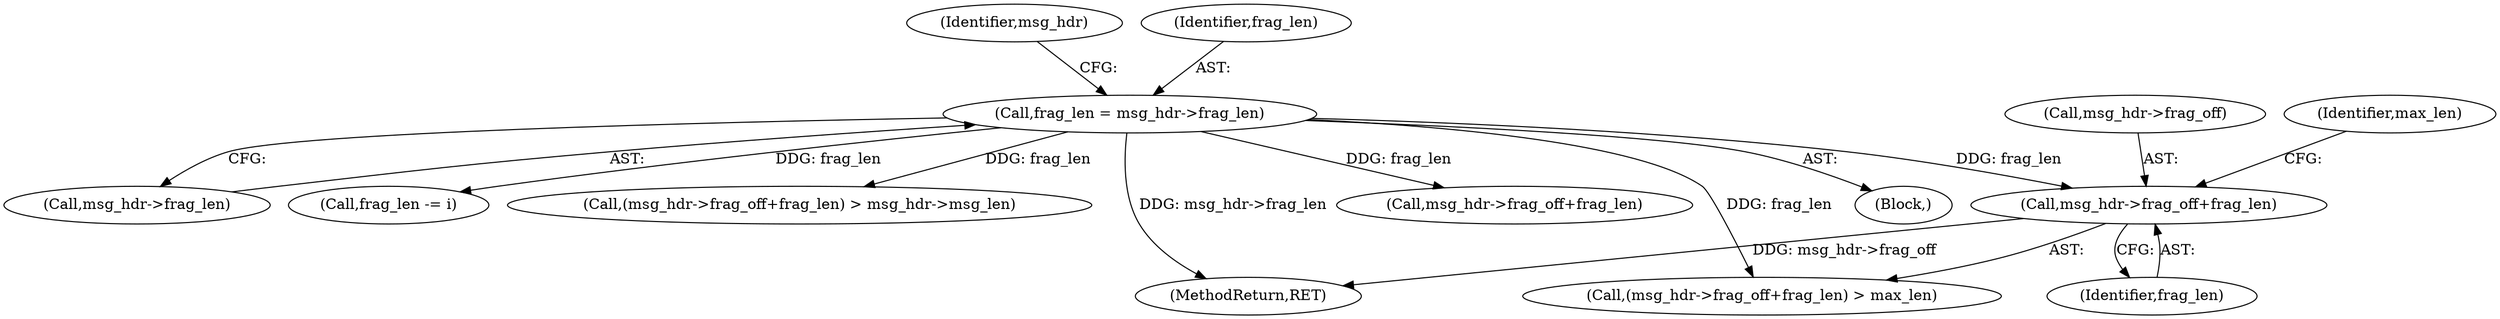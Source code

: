 digraph "0_openssl_1632ef744872edc2aa2a53d487d3e79c965a4ad3@pointer" {
"1000161" [label="(Call,msg_hdr->frag_off+frag_len)"];
"1000123" [label="(Call,frag_len = msg_hdr->frag_len)"];
"1000166" [label="(Identifier,max_len)"];
"1000162" [label="(Call,msg_hdr->frag_off)"];
"1000133" [label="(Identifier,msg_hdr)"];
"1000165" [label="(Identifier,frag_len)"];
"1000123" [label="(Call,frag_len = msg_hdr->frag_len)"];
"1000124" [label="(Identifier,frag_len)"];
"1000131" [label="(Call,msg_hdr->frag_off+frag_len)"];
"1000106" [label="(Block,)"];
"1000281" [label="(MethodReturn,RET)"];
"1000125" [label="(Call,msg_hdr->frag_len)"];
"1000278" [label="(Call,frag_len -= i)"];
"1000161" [label="(Call,msg_hdr->frag_off+frag_len)"];
"1000130" [label="(Call,(msg_hdr->frag_off+frag_len) > msg_hdr->msg_len)"];
"1000160" [label="(Call,(msg_hdr->frag_off+frag_len) > max_len)"];
"1000161" -> "1000160"  [label="AST: "];
"1000161" -> "1000165"  [label="CFG: "];
"1000162" -> "1000161"  [label="AST: "];
"1000165" -> "1000161"  [label="AST: "];
"1000166" -> "1000161"  [label="CFG: "];
"1000161" -> "1000281"  [label="DDG: msg_hdr->frag_off"];
"1000123" -> "1000161"  [label="DDG: frag_len"];
"1000123" -> "1000106"  [label="AST: "];
"1000123" -> "1000125"  [label="CFG: "];
"1000124" -> "1000123"  [label="AST: "];
"1000125" -> "1000123"  [label="AST: "];
"1000133" -> "1000123"  [label="CFG: "];
"1000123" -> "1000281"  [label="DDG: msg_hdr->frag_len"];
"1000123" -> "1000130"  [label="DDG: frag_len"];
"1000123" -> "1000131"  [label="DDG: frag_len"];
"1000123" -> "1000160"  [label="DDG: frag_len"];
"1000123" -> "1000278"  [label="DDG: frag_len"];
}
